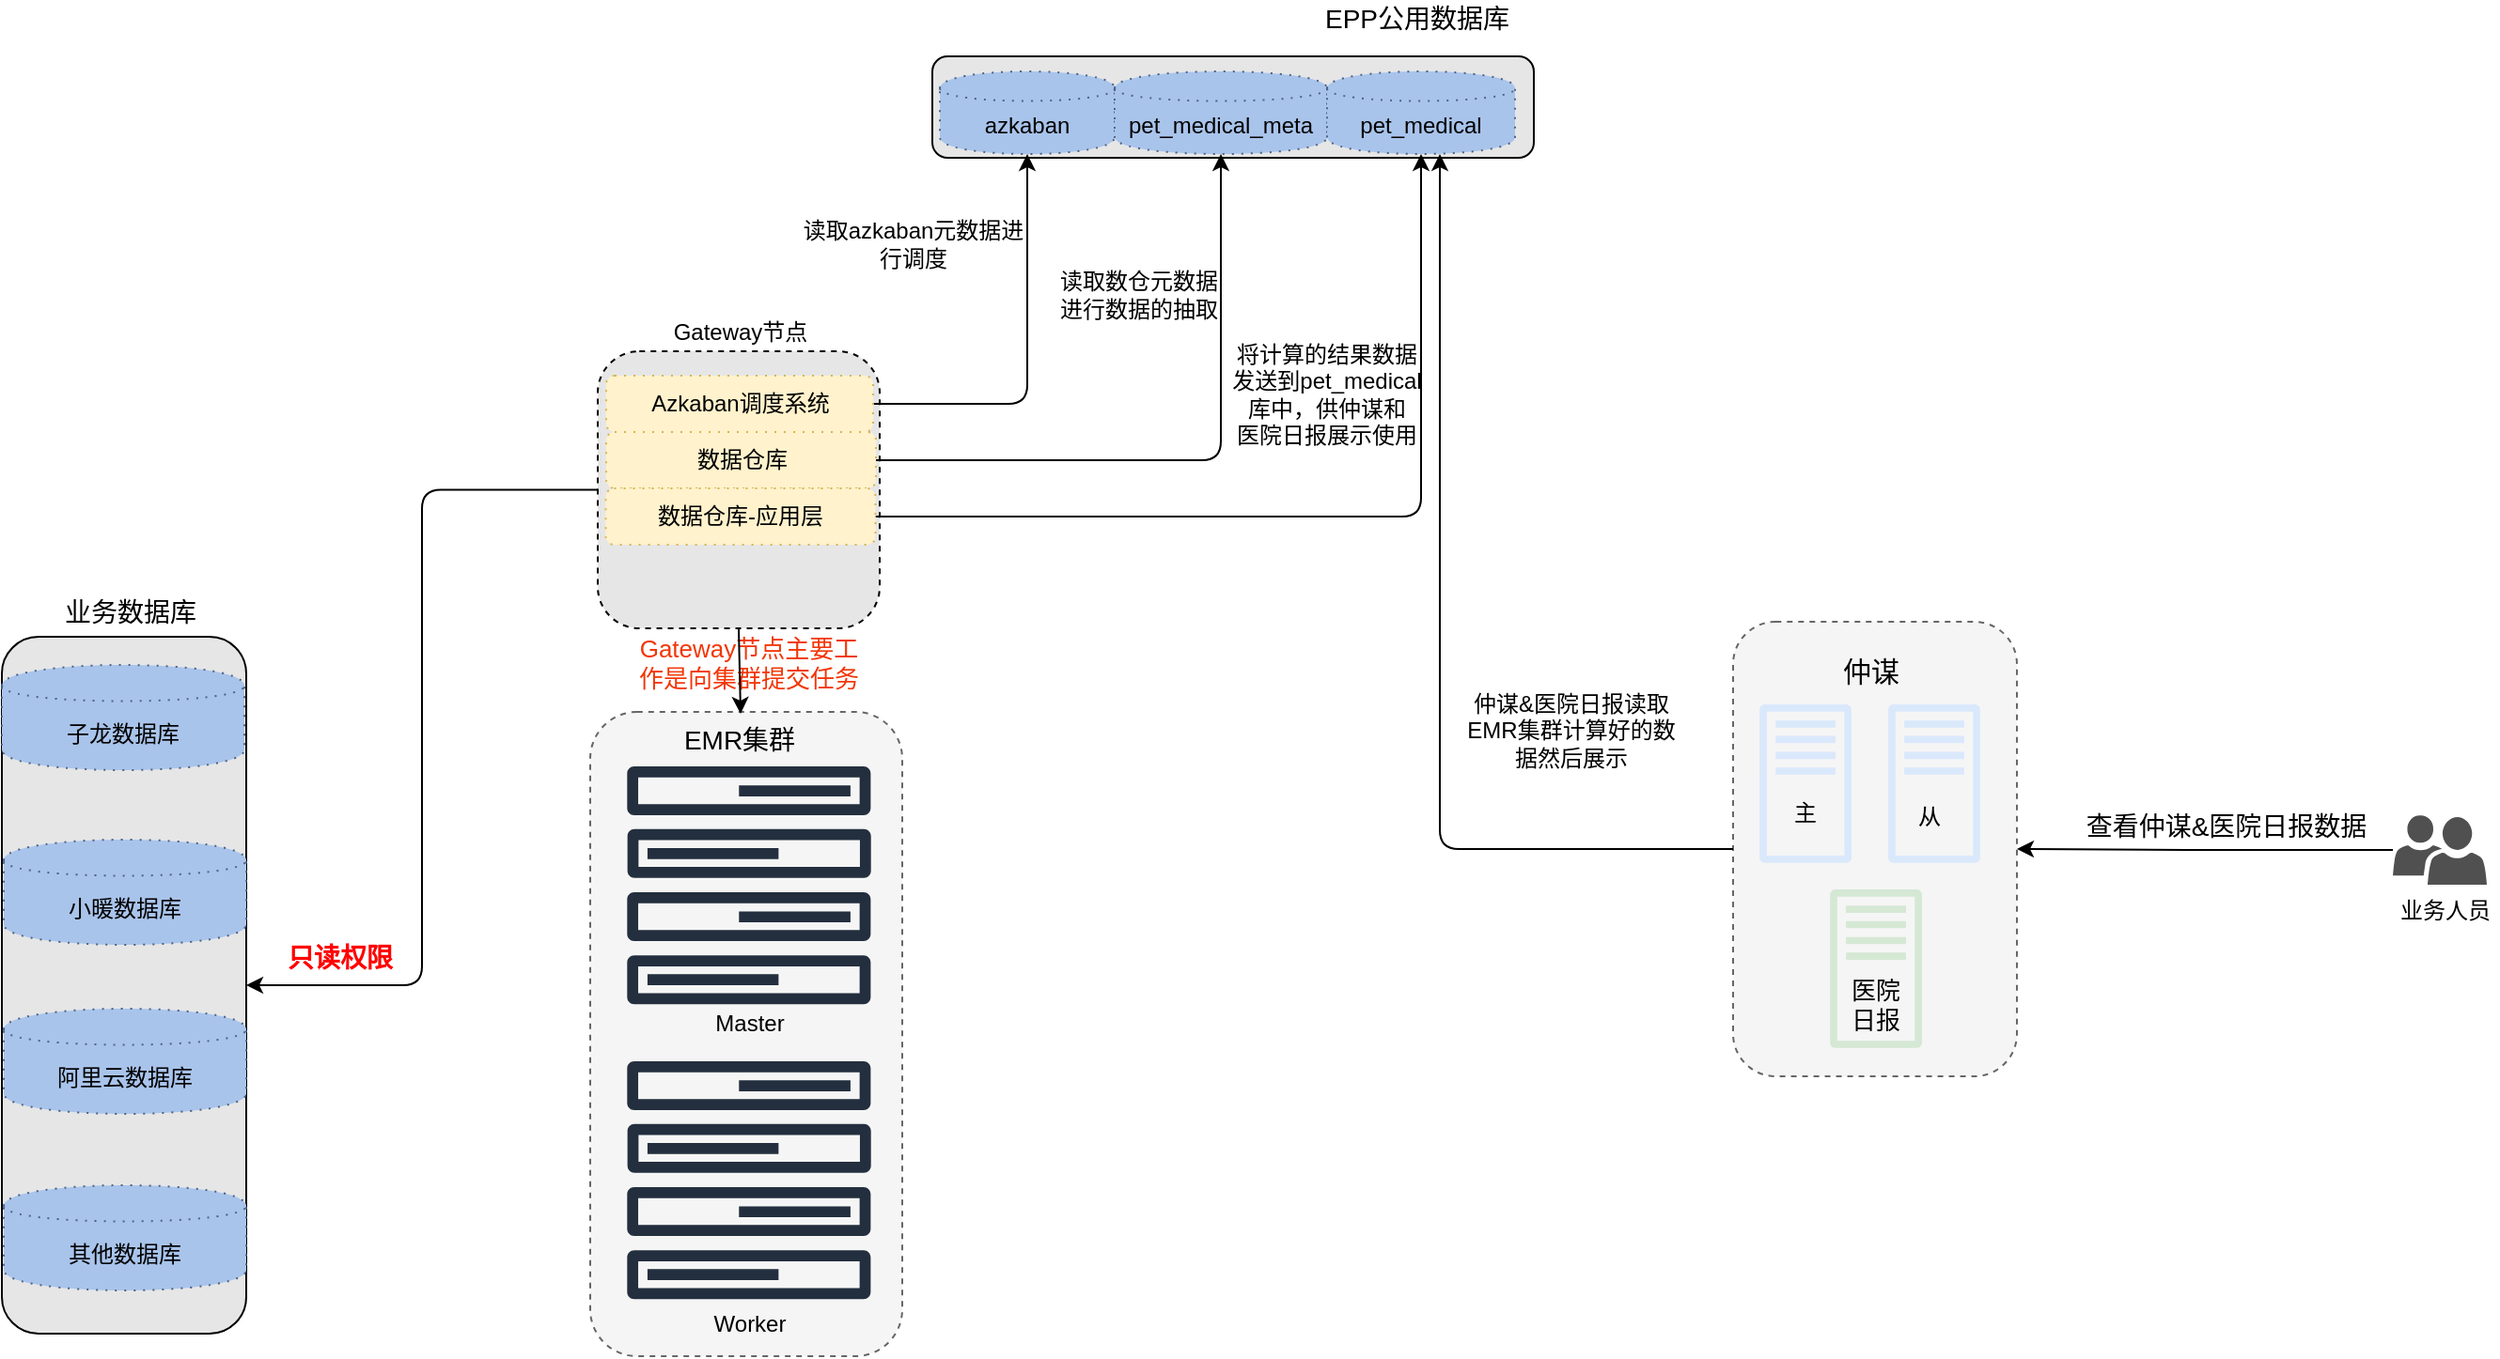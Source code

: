 <mxfile version="12.8.8" type="github">
  <diagram id="RR_c8ggQtL3WIy5Bg4WH" name="Page-1">
    <mxGraphModel dx="900" dy="1023" grid="1" gridSize="10" guides="1" tooltips="1" connect="1" arrows="1" fold="1" page="0" pageScale="1" pageWidth="827" pageHeight="1169" background="#FFFFFF" math="0" shadow="0">
      <root>
        <mxCell id="0" />
        <mxCell id="1" parent="0" />
        <mxCell id="zOEphUjOcovV0QVA03cs-23" style="edgeStyle=orthogonalEdgeStyle;rounded=1;orthogonalLoop=1;jettySize=auto;html=1;exitX=0;exitY=0.5;exitDx=0;exitDy=0;entryX=1;entryY=0.5;entryDx=0;entryDy=0;" parent="1" target="IMYLu6TOnblpSN0GXEDV-3" edge="1" source="523SSdcDzX9E7wjEWsFp-1">
          <mxGeometry relative="1" as="geometry">
            <mxPoint x="472" y="303" as="sourcePoint" />
            <mxPoint x="437" y="423" as="targetPoint" />
          </mxGeometry>
        </mxCell>
        <mxCell id="zOEphUjOcovV0QVA03cs-24" value="&lt;font size=&quot;1&quot; color=&quot;#ff0000&quot;&gt;&lt;b style=&quot;font-size: 14px&quot;&gt;只读权限&lt;/b&gt;&lt;/font&gt;" style="text;html=1;strokeColor=none;fillColor=none;align=center;verticalAlign=middle;whiteSpace=wrap;rounded=0;dashed=1;" parent="1" vertex="1">
          <mxGeometry x="379" y="439.5" width="72" height="20" as="geometry" />
        </mxCell>
        <mxCell id="zOEphUjOcovV0QVA03cs-31" value="" style="group" parent="1" vertex="1" connectable="0">
          <mxGeometry x="1156" y="271" width="151" height="242" as="geometry" />
        </mxCell>
        <mxCell id="zOEphUjOcovV0QVA03cs-32" value="" style="rounded=1;whiteSpace=wrap;html=1;dashed=1;fillColor=#f5f5f5;strokeColor=#666666;fontColor=#333333;" parent="zOEphUjOcovV0QVA03cs-31" vertex="1">
          <mxGeometry width="151" height="242.0" as="geometry" />
        </mxCell>
        <mxCell id="zOEphUjOcovV0QVA03cs-33" value="" style="group" parent="zOEphUjOcovV0QVA03cs-31" vertex="1" connectable="0">
          <mxGeometry x="14.122" y="15.33" width="117.324" height="212.434" as="geometry" />
        </mxCell>
        <mxCell id="zOEphUjOcovV0QVA03cs-34" value="" style="group" parent="zOEphUjOcovV0QVA03cs-33" vertex="1" connectable="0">
          <mxGeometry width="117.324" height="113.882" as="geometry" />
        </mxCell>
        <mxCell id="zOEphUjOcovV0QVA03cs-35" value="" style="outlineConnect=0;fillColor=#dae8fc;strokeColor=#6c8ebf;dashed=0;verticalLabelPosition=bottom;verticalAlign=top;align=center;html=1;fontSize=12;fontStyle=0;aspect=fixed;pointerEvents=1;shape=mxgraph.aws4.traditional_server;" parent="zOEphUjOcovV0QVA03cs-34" vertex="1">
          <mxGeometry y="28.471" width="48.885" height="84.734" as="geometry" />
        </mxCell>
        <mxCell id="zOEphUjOcovV0QVA03cs-36" value="" style="outlineConnect=0;fillColor=#dae8fc;strokeColor=#6c8ebf;dashed=0;verticalLabelPosition=bottom;verticalAlign=top;align=center;html=1;fontSize=12;fontStyle=0;aspect=fixed;pointerEvents=1;shape=mxgraph.aws4.traditional_server;" parent="zOEphUjOcovV0QVA03cs-34" vertex="1">
          <mxGeometry x="68.439" y="28.471" width="48.885" height="84.734" as="geometry" />
        </mxCell>
        <mxCell id="zOEphUjOcovV0QVA03cs-37" value="&lt;font style=&quot;font-size: 15px&quot;&gt;仲谋&lt;/font&gt;" style="text;html=1;strokeColor=none;fillColor=none;align=center;verticalAlign=middle;whiteSpace=wrap;rounded=0;dashed=1;" parent="zOEphUjOcovV0QVA03cs-34" vertex="1">
          <mxGeometry x="38.022" width="43.453" height="21.9" as="geometry" />
        </mxCell>
        <mxCell id="zOEphUjOcovV0QVA03cs-38" value="主" style="text;html=1;strokeColor=none;fillColor=none;align=center;verticalAlign=middle;whiteSpace=wrap;rounded=0;dashed=1;" parent="zOEphUjOcovV0QVA03cs-34" vertex="1">
          <mxGeometry x="2.716" y="75.557" width="43.453" height="21.9" as="geometry" />
        </mxCell>
        <mxCell id="zOEphUjOcovV0QVA03cs-39" value="从" style="text;html=1;strokeColor=none;fillColor=none;align=center;verticalAlign=middle;whiteSpace=wrap;rounded=0;dashed=1;" parent="zOEphUjOcovV0QVA03cs-34" vertex="1">
          <mxGeometry x="68.439" y="77.747" width="43.453" height="21.9" as="geometry" />
        </mxCell>
        <mxCell id="zOEphUjOcovV0QVA03cs-40" value="" style="group" parent="zOEphUjOcovV0QVA03cs-33" vertex="1" connectable="0">
          <mxGeometry x="27.158" y="127.023" width="69.525" height="85.412" as="geometry" />
        </mxCell>
        <mxCell id="zOEphUjOcovV0QVA03cs-41" value="" style="outlineConnect=0;fillColor=#d5e8d4;strokeColor=#82b366;dashed=0;verticalLabelPosition=bottom;verticalAlign=top;align=center;html=1;fontSize=12;fontStyle=0;aspect=fixed;pointerEvents=1;shape=mxgraph.aws4.traditional_server;" parent="zOEphUjOcovV0QVA03cs-40" vertex="1">
          <mxGeometry x="10.32" width="48.885" height="84.734" as="geometry" />
        </mxCell>
        <mxCell id="zOEphUjOcovV0QVA03cs-42" value="&lt;font style=&quot;font-size: 13px&quot;&gt;医院&lt;br&gt;日报&lt;/font&gt;" style="text;html=1;strokeColor=none;fillColor=none;align=center;verticalAlign=middle;whiteSpace=wrap;rounded=0;dashed=1;" parent="zOEphUjOcovV0QVA03cs-40" vertex="1">
          <mxGeometry y="50.371" width="69.525" height="21.9" as="geometry" />
        </mxCell>
        <mxCell id="2CX6G7BixtwcyF8iLQ-1-12" style="edgeStyle=orthogonalEdgeStyle;rounded=1;orthogonalLoop=1;jettySize=auto;html=1;entryX=1;entryY=0.5;entryDx=0;entryDy=0;" parent="1" source="2CX6G7BixtwcyF8iLQ-1-11" target="zOEphUjOcovV0QVA03cs-32" edge="1">
          <mxGeometry relative="1" as="geometry" />
        </mxCell>
        <mxCell id="2CX6G7BixtwcyF8iLQ-1-14" value="" style="group" parent="1" vertex="1" connectable="0">
          <mxGeometry x="1507" y="374" width="56" height="60.5" as="geometry" />
        </mxCell>
        <mxCell id="2CX6G7BixtwcyF8iLQ-1-11" value="" style="pointerEvents=1;shadow=0;dashed=0;html=1;strokeColor=none;labelPosition=center;verticalLabelPosition=bottom;verticalAlign=top;align=center;fillColor=#505050;shape=mxgraph.mscae.intune.user_group" parent="2CX6G7BixtwcyF8iLQ-1-14" vertex="1">
          <mxGeometry width="50" height="37" as="geometry" />
        </mxCell>
        <mxCell id="2CX6G7BixtwcyF8iLQ-1-13" value="业务人员" style="text;html=1;strokeColor=none;fillColor=none;align=center;verticalAlign=middle;whiteSpace=wrap;rounded=0;" parent="2CX6G7BixtwcyF8iLQ-1-14" vertex="1">
          <mxGeometry y="40.5" width="56" height="20" as="geometry" />
        </mxCell>
        <mxCell id="2CX6G7BixtwcyF8iLQ-1-15" value="&lt;font style=&quot;font-size: 14px&quot;&gt;查看仲谋&amp;amp;医院日报数据&lt;/font&gt;" style="text;html=1;strokeColor=none;fillColor=none;align=center;verticalAlign=middle;whiteSpace=wrap;rounded=0;" parent="1" vertex="1">
          <mxGeometry x="1339" y="370" width="159" height="20" as="geometry" />
        </mxCell>
        <mxCell id="523SSdcDzX9E7wjEWsFp-3" value="&lt;font color=&quot;#f23607&quot; style=&quot;font-size: 13px&quot;&gt;Gateway节点主要工作是向集群提交任务&lt;/font&gt;" style="text;html=1;strokeColor=none;fillColor=none;align=center;verticalAlign=middle;whiteSpace=wrap;rounded=0;dashed=1;" vertex="1" parent="1">
          <mxGeometry x="572.5" y="278" width="119" height="29" as="geometry" />
        </mxCell>
        <mxCell id="523SSdcDzX9E7wjEWsFp-1" value="" style="shape=ext;rounded=1;html=1;whiteSpace=wrap;dashed=1;fillColor=#E6E6E6;" vertex="1" parent="1">
          <mxGeometry x="552" y="127" width="150" height="147.5" as="geometry" />
        </mxCell>
        <mxCell id="523SSdcDzX9E7wjEWsFp-11" value="" style="group" vertex="1" connectable="0" parent="1">
          <mxGeometry x="548" y="319" width="166" height="343" as="geometry" />
        </mxCell>
        <mxCell id="2CX6G7BixtwcyF8iLQ-1-27" value="" style="rounded=1;whiteSpace=wrap;html=1;dashed=1;fillColor=#f5f5f5;strokeColor=#666666;fontColor=#333333;" parent="523SSdcDzX9E7wjEWsFp-11" vertex="1">
          <mxGeometry width="166" height="343" as="geometry" />
        </mxCell>
        <mxCell id="zOEphUjOcovV0QVA03cs-20" value="&lt;font style=&quot;font-size: 14px&quot;&gt;EMR集群&lt;/font&gt;" style="text;html=1;strokeColor=none;fillColor=none;align=center;verticalAlign=middle;whiteSpace=wrap;rounded=0;dashed=1;" parent="523SSdcDzX9E7wjEWsFp-11" vertex="1">
          <mxGeometry x="45" y="5" width="69" height="20" as="geometry" />
        </mxCell>
        <mxCell id="zOEphUjOcovV0QVA03cs-19" value="" style="outlineConnect=0;fontColor=#232F3E;gradientColor=none;fillColor=#232F3E;strokeColor=none;dashed=0;verticalLabelPosition=bottom;verticalAlign=top;align=center;html=1;fontSize=12;fontStyle=0;aspect=fixed;pointerEvents=1;shape=mxgraph.aws4.forums;" parent="523SSdcDzX9E7wjEWsFp-11" vertex="1">
          <mxGeometry x="19.5" y="186" width="130" height="126.67" as="geometry" />
        </mxCell>
        <mxCell id="zOEphUjOcovV0QVA03cs-18" value="" style="outlineConnect=0;fontColor=#232F3E;gradientColor=none;fillColor=#232F3E;strokeColor=none;dashed=0;verticalLabelPosition=bottom;verticalAlign=top;align=center;html=1;fontSize=12;fontStyle=0;aspect=fixed;pointerEvents=1;shape=mxgraph.aws4.forums;" parent="523SSdcDzX9E7wjEWsFp-11" vertex="1">
          <mxGeometry x="19.5" y="29" width="130" height="126.67" as="geometry" />
        </mxCell>
        <mxCell id="523SSdcDzX9E7wjEWsFp-8" value="Master" style="text;html=1;strokeColor=none;fillColor=none;align=center;verticalAlign=middle;whiteSpace=wrap;rounded=0;dashed=1;" vertex="1" parent="523SSdcDzX9E7wjEWsFp-11">
          <mxGeometry x="64.5" y="155.67" width="40" height="20" as="geometry" />
        </mxCell>
        <mxCell id="523SSdcDzX9E7wjEWsFp-9" value="Worker" style="text;html=1;strokeColor=none;fillColor=none;align=center;verticalAlign=middle;whiteSpace=wrap;rounded=0;dashed=1;" vertex="1" parent="523SSdcDzX9E7wjEWsFp-11">
          <mxGeometry x="64.5" y="316" width="40" height="20" as="geometry" />
        </mxCell>
        <mxCell id="523SSdcDzX9E7wjEWsFp-14" value="" style="endArrow=classic;html=1;exitX=0.5;exitY=1;exitDx=0;exitDy=0;" edge="1" parent="1" source="523SSdcDzX9E7wjEWsFp-1">
          <mxGeometry width="50" height="50" relative="1" as="geometry">
            <mxPoint x="760.5" y="302" as="sourcePoint" />
            <mxPoint x="628" y="320" as="targetPoint" />
          </mxGeometry>
        </mxCell>
        <mxCell id="523SSdcDzX9E7wjEWsFp-22" value="" style="group" vertex="1" connectable="0" parent="1">
          <mxGeometry x="235" y="256" width="130" height="394" as="geometry" />
        </mxCell>
        <mxCell id="IMYLu6TOnblpSN0GXEDV-3" value="" style="rounded=1;whiteSpace=wrap;html=1;fillColor=#E6E6E6;" parent="523SSdcDzX9E7wjEWsFp-22" vertex="1">
          <mxGeometry y="23" width="130" height="371" as="geometry" />
        </mxCell>
        <mxCell id="523SSdcDzX9E7wjEWsFp-4" value="&lt;font style=&quot;font-size: 14px&quot;&gt;业务数据库&lt;/font&gt;" style="text;html=1;strokeColor=none;fillColor=none;align=center;verticalAlign=middle;whiteSpace=wrap;rounded=0;dashed=1;" vertex="1" parent="523SSdcDzX9E7wjEWsFp-22">
          <mxGeometry x="26.5" width="82.5" height="20" as="geometry" />
        </mxCell>
        <mxCell id="523SSdcDzX9E7wjEWsFp-18" value="子龙数据库" style="shape=cylinder;whiteSpace=wrap;html=1;boundedLbl=1;backgroundOutline=1;dashed=1;fillColor=#A9C4EB;dashPattern=1 4;strokeColor=#4C6487;" vertex="1" parent="523SSdcDzX9E7wjEWsFp-22">
          <mxGeometry y="38" width="129" height="56" as="geometry" />
        </mxCell>
        <mxCell id="523SSdcDzX9E7wjEWsFp-19" value="小暖数据库" style="shape=cylinder;whiteSpace=wrap;html=1;boundedLbl=1;backgroundOutline=1;dashed=1;fillColor=#A9C4EB;dashPattern=1 4;strokeColor=#4C6487;" vertex="1" parent="523SSdcDzX9E7wjEWsFp-22">
          <mxGeometry x="1" y="131" width="129" height="56" as="geometry" />
        </mxCell>
        <mxCell id="523SSdcDzX9E7wjEWsFp-20" value="阿里云数据库" style="shape=cylinder;whiteSpace=wrap;html=1;boundedLbl=1;backgroundOutline=1;dashed=1;fillColor=#A9C4EB;dashPattern=1 4;strokeColor=#4C6487;" vertex="1" parent="523SSdcDzX9E7wjEWsFp-22">
          <mxGeometry x="1" y="221" width="129" height="56" as="geometry" />
        </mxCell>
        <mxCell id="523SSdcDzX9E7wjEWsFp-21" value="其他数据库" style="shape=cylinder;whiteSpace=wrap;html=1;boundedLbl=1;backgroundOutline=1;dashed=1;fillColor=#A9C4EB;dashPattern=1 4;strokeColor=#4C6487;" vertex="1" parent="523SSdcDzX9E7wjEWsFp-22">
          <mxGeometry x="1" y="315" width="129" height="56" as="geometry" />
        </mxCell>
        <mxCell id="523SSdcDzX9E7wjEWsFp-24" value="" style="rounded=1;whiteSpace=wrap;html=1;fillColor=#E6E6E6;" vertex="1" parent="1">
          <mxGeometry x="730" y="-30" width="320" height="54" as="geometry" />
        </mxCell>
        <mxCell id="523SSdcDzX9E7wjEWsFp-25" value="&lt;span style=&quot;font-size: 14px&quot;&gt;EPP公用&lt;/span&gt;&lt;span style=&quot;font-size: 14px&quot;&gt;数据库&lt;/span&gt;" style="text;html=1;strokeColor=none;fillColor=none;align=center;verticalAlign=middle;whiteSpace=wrap;rounded=0;dashed=1;" vertex="1" parent="1">
          <mxGeometry x="933" y="-60" width="109.5" height="20" as="geometry" />
        </mxCell>
        <mxCell id="523SSdcDzX9E7wjEWsFp-26" value="azkaban" style="shape=cylinder;whiteSpace=wrap;html=1;boundedLbl=1;backgroundOutline=1;dashed=1;fillColor=#A9C4EB;dashPattern=1 4;strokeColor=#4C6487;" vertex="1" parent="1">
          <mxGeometry x="734" y="-22" width="93" height="44" as="geometry" />
        </mxCell>
        <mxCell id="523SSdcDzX9E7wjEWsFp-30" value="Gateway节点" style="text;html=1;strokeColor=none;fillColor=none;align=center;verticalAlign=middle;whiteSpace=wrap;rounded=0;dashed=1;dashPattern=1 4;" vertex="1" parent="1">
          <mxGeometry x="589.5" y="107" width="76" height="20" as="geometry" />
        </mxCell>
        <mxCell id="523SSdcDzX9E7wjEWsFp-34" style="edgeStyle=orthogonalEdgeStyle;rounded=1;orthogonalLoop=1;jettySize=auto;html=1;entryX=0.5;entryY=1;entryDx=0;entryDy=0;" edge="1" parent="1" source="523SSdcDzX9E7wjEWsFp-32" target="523SSdcDzX9E7wjEWsFp-26">
          <mxGeometry relative="1" as="geometry" />
        </mxCell>
        <mxCell id="523SSdcDzX9E7wjEWsFp-32" value="Azkaban调度系统" style="rounded=1;whiteSpace=wrap;html=1;dashed=1;dashPattern=1 4;strokeColor=#d6b656;fillColor=#fff2cc;" vertex="1" parent="1">
          <mxGeometry x="556.5" y="140" width="142" height="30" as="geometry" />
        </mxCell>
        <mxCell id="523SSdcDzX9E7wjEWsFp-36" style="edgeStyle=orthogonalEdgeStyle;rounded=1;orthogonalLoop=1;jettySize=auto;html=1;entryX=0.5;entryY=1;entryDx=0;entryDy=0;" edge="1" parent="1" source="523SSdcDzX9E7wjEWsFp-33" target="523SSdcDzX9E7wjEWsFp-35">
          <mxGeometry relative="1" as="geometry" />
        </mxCell>
        <mxCell id="523SSdcDzX9E7wjEWsFp-33" value="数据仓库" style="rounded=1;whiteSpace=wrap;html=1;dashed=1;dashPattern=1 4;strokeColor=#d6b656;fillColor=#fff2cc;" vertex="1" parent="1">
          <mxGeometry x="556.5" y="170" width="143.5" height="30" as="geometry" />
        </mxCell>
        <mxCell id="523SSdcDzX9E7wjEWsFp-35" value="pet_medical_meta" style="shape=cylinder;whiteSpace=wrap;html=1;boundedLbl=1;backgroundOutline=1;dashed=1;fillColor=#A9C4EB;dashPattern=1 4;strokeColor=#4C6487;" vertex="1" parent="1">
          <mxGeometry x="827" y="-22" width="113" height="44" as="geometry" />
        </mxCell>
        <mxCell id="523SSdcDzX9E7wjEWsFp-40" style="edgeStyle=orthogonalEdgeStyle;rounded=1;orthogonalLoop=1;jettySize=auto;html=1;" edge="1" parent="1" source="523SSdcDzX9E7wjEWsFp-37" target="523SSdcDzX9E7wjEWsFp-39">
          <mxGeometry relative="1" as="geometry" />
        </mxCell>
        <mxCell id="523SSdcDzX9E7wjEWsFp-37" value="数据仓库-应用层" style="rounded=1;whiteSpace=wrap;html=1;dashed=1;dashPattern=1 4;strokeColor=#d6b656;fillColor=#fff2cc;" vertex="1" parent="1">
          <mxGeometry x="556.25" y="200" width="143.5" height="30" as="geometry" />
        </mxCell>
        <mxCell id="523SSdcDzX9E7wjEWsFp-39" value="pet_medical" style="shape=cylinder;whiteSpace=wrap;html=1;boundedLbl=1;backgroundOutline=1;dashed=1;fillColor=#A9C4EB;dashPattern=1 4;strokeColor=#4C6487;" vertex="1" parent="1">
          <mxGeometry x="940" y="-22" width="100" height="44" as="geometry" />
        </mxCell>
        <mxCell id="523SSdcDzX9E7wjEWsFp-41" value="读取azkaban元数据进行调度" style="text;html=1;strokeColor=none;fillColor=none;align=center;verticalAlign=middle;whiteSpace=wrap;rounded=0;dashed=1;dashPattern=1 4;" vertex="1" parent="1">
          <mxGeometry x="660" y="60" width="120" height="20" as="geometry" />
        </mxCell>
        <mxCell id="523SSdcDzX9E7wjEWsFp-42" value="读取数仓元数据&lt;br&gt;进行数据的抽取" style="text;html=1;strokeColor=none;fillColor=none;align=center;verticalAlign=middle;whiteSpace=wrap;rounded=0;dashed=1;dashPattern=1 4;" vertex="1" parent="1">
          <mxGeometry x="780" y="87" width="120" height="20" as="geometry" />
        </mxCell>
        <mxCell id="523SSdcDzX9E7wjEWsFp-43" value="将计算的结果数据&lt;br&gt;发送到pet_medical&lt;br&gt;库中，供仲谋和&lt;br&gt;医院日报展示使用" style="text;html=1;strokeColor=none;fillColor=none;align=center;verticalAlign=middle;whiteSpace=wrap;rounded=0;dashed=1;dashPattern=1 4;" vertex="1" parent="1">
          <mxGeometry x="880" y="140" width="120" height="20" as="geometry" />
        </mxCell>
        <mxCell id="523SSdcDzX9E7wjEWsFp-44" style="edgeStyle=orthogonalEdgeStyle;rounded=1;orthogonalLoop=1;jettySize=auto;html=1;" edge="1" parent="1" source="zOEphUjOcovV0QVA03cs-32">
          <mxGeometry relative="1" as="geometry">
            <mxPoint x="1000" y="22" as="targetPoint" />
            <Array as="points">
              <mxPoint x="1000" y="392" />
            </Array>
          </mxGeometry>
        </mxCell>
        <mxCell id="523SSdcDzX9E7wjEWsFp-45" value="仲谋&amp;amp;医院日报读取EMR集群计算好的数据然后展示" style="text;html=1;strokeColor=none;fillColor=none;align=center;verticalAlign=middle;whiteSpace=wrap;rounded=0;dashed=1;dashPattern=1 4;" vertex="1" parent="1">
          <mxGeometry x="1010" y="319" width="120" height="20" as="geometry" />
        </mxCell>
      </root>
    </mxGraphModel>
  </diagram>
</mxfile>
